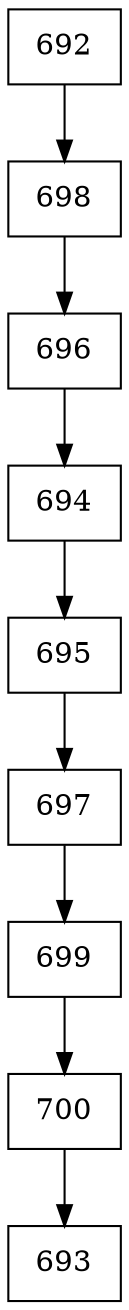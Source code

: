 digraph G {
  node [shape=record];
  node0 [label="{692}"];
  node0 -> node1;
  node1 [label="{698}"];
  node1 -> node2;
  node2 [label="{696}"];
  node2 -> node3;
  node3 [label="{694}"];
  node3 -> node4;
  node4 [label="{695}"];
  node4 -> node5;
  node5 [label="{697}"];
  node5 -> node6;
  node6 [label="{699}"];
  node6 -> node7;
  node7 [label="{700}"];
  node7 -> node8;
  node8 [label="{693}"];
}
